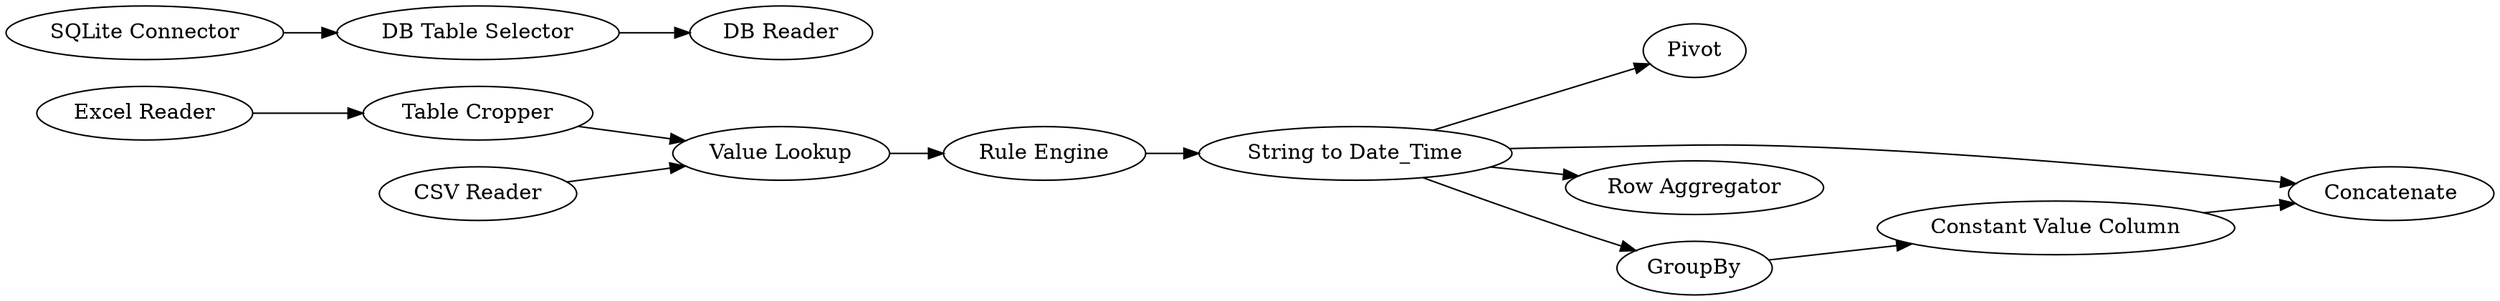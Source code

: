 digraph {
	"577065317821326038_272" [label="Rule Engine"]
	"577065317821326038_418" [label=Pivot]
	"577065317821326038_266" [label="Table Cropper"]
	"577065317821326038_5" [label=Concatenate]
	"577065317821326038_275" [label="Row Aggregator"]
	"577065317821326038_276" [label=GroupBy]
	"577065317821326038_404" [label="DB Reader"]
	"577065317821326038_406" [label="SQLite Connector"]
	"577065317821326038_273" [label="String to Date_Time"]
	"577065317821326038_403" [label="DB Table Selector"]
	"577065317821326038_426" [label="Excel Reader"]
	"577065317821326038_424" [label="CSV Reader"]
	"577065317821326038_277" [label="Constant Value Column"]
	"577065317821326038_271" [label="Value Lookup"]
	"577065317821326038_266" -> "577065317821326038_271"
	"577065317821326038_271" -> "577065317821326038_272"
	"577065317821326038_273" -> "577065317821326038_418"
	"577065317821326038_277" -> "577065317821326038_5"
	"577065317821326038_426" -> "577065317821326038_266"
	"577065317821326038_272" -> "577065317821326038_273"
	"577065317821326038_406" -> "577065317821326038_403"
	"577065317821326038_273" -> "577065317821326038_276"
	"577065317821326038_276" -> "577065317821326038_277"
	"577065317821326038_403" -> "577065317821326038_404"
	"577065317821326038_424" -> "577065317821326038_271"
	"577065317821326038_273" -> "577065317821326038_275"
	"577065317821326038_273" -> "577065317821326038_5"
	rankdir=LR
}
